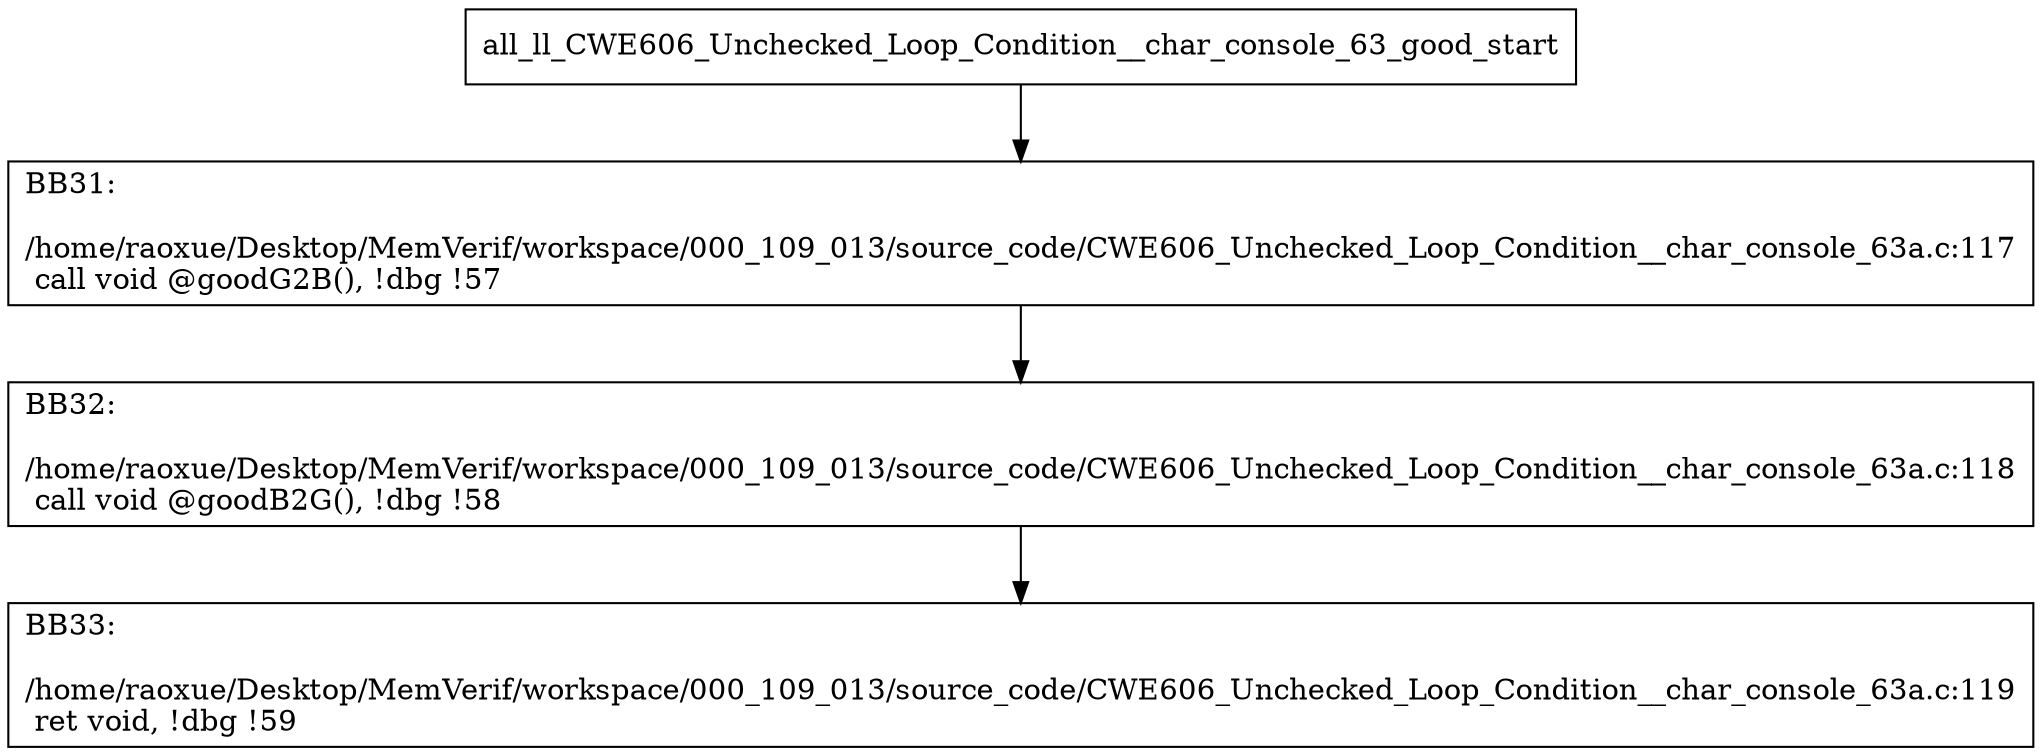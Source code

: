 digraph "CFG for'all_ll_CWE606_Unchecked_Loop_Condition__char_console_63_good' function" {
	BBall_ll_CWE606_Unchecked_Loop_Condition__char_console_63_good_start[shape=record,label="{all_ll_CWE606_Unchecked_Loop_Condition__char_console_63_good_start}"];
	BBall_ll_CWE606_Unchecked_Loop_Condition__char_console_63_good_start-> all_ll_CWE606_Unchecked_Loop_Condition__char_console_63_goodBB31;
	all_ll_CWE606_Unchecked_Loop_Condition__char_console_63_goodBB31 [shape=record, label="{BB31:\l\l/home/raoxue/Desktop/MemVerif/workspace/000_109_013/source_code/CWE606_Unchecked_Loop_Condition__char_console_63a.c:117\l
  call void @goodG2B(), !dbg !57\l
}"];
	all_ll_CWE606_Unchecked_Loop_Condition__char_console_63_goodBB31-> all_ll_CWE606_Unchecked_Loop_Condition__char_console_63_goodBB32;
	all_ll_CWE606_Unchecked_Loop_Condition__char_console_63_goodBB32 [shape=record, label="{BB32:\l\l/home/raoxue/Desktop/MemVerif/workspace/000_109_013/source_code/CWE606_Unchecked_Loop_Condition__char_console_63a.c:118\l
  call void @goodB2G(), !dbg !58\l
}"];
	all_ll_CWE606_Unchecked_Loop_Condition__char_console_63_goodBB32-> all_ll_CWE606_Unchecked_Loop_Condition__char_console_63_goodBB33;
	all_ll_CWE606_Unchecked_Loop_Condition__char_console_63_goodBB33 [shape=record, label="{BB33:\l\l/home/raoxue/Desktop/MemVerif/workspace/000_109_013/source_code/CWE606_Unchecked_Loop_Condition__char_console_63a.c:119\l
  ret void, !dbg !59\l
}"];
}
